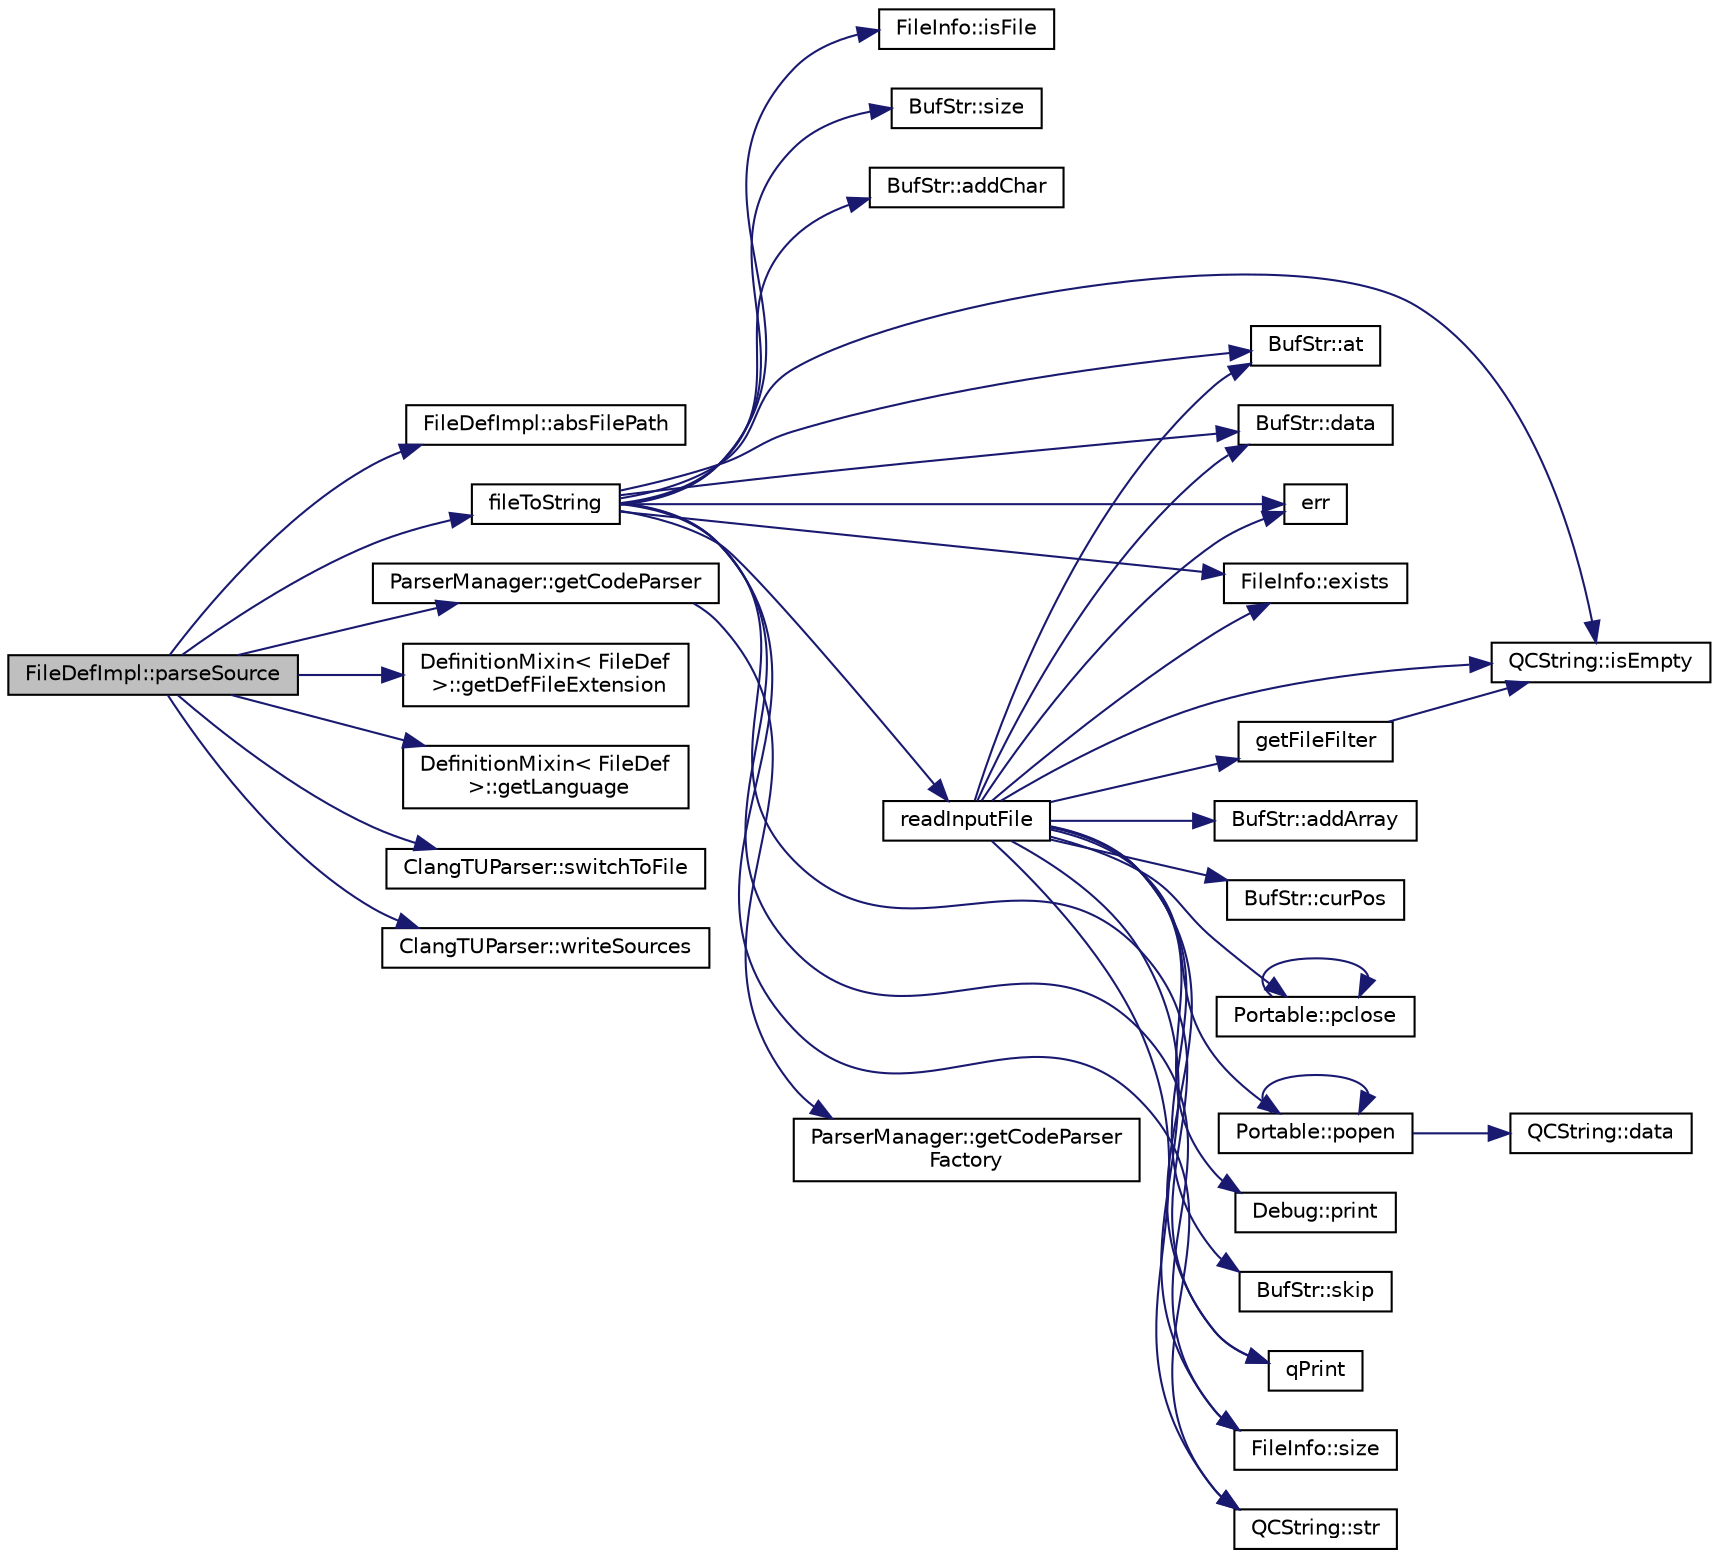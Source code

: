 digraph "FileDefImpl::parseSource"
{
 // LATEX_PDF_SIZE
  edge [fontname="Helvetica",fontsize="10",labelfontname="Helvetica",labelfontsize="10"];
  node [fontname="Helvetica",fontsize="10",shape=record];
  rankdir="LR";
  Node1 [label="FileDefImpl::parseSource",height=0.2,width=0.4,color="black", fillcolor="grey75", style="filled", fontcolor="black",tooltip=" "];
  Node1 -> Node2 [color="midnightblue",fontsize="10",style="solid",fontname="Helvetica"];
  Node2 [label="FileDefImpl::absFilePath",height=0.2,width=0.4,color="black", fillcolor="white", style="filled",URL="$classFileDefImpl.html#a6270f349b4f37f2106838ef9e463acb0",tooltip=" "];
  Node1 -> Node3 [color="midnightblue",fontsize="10",style="solid",fontname="Helvetica"];
  Node3 [label="fileToString",height=0.2,width=0.4,color="black", fillcolor="white", style="filled",URL="$util_8cpp.html#a71d0079fa5936a41b6ff2d1ca5eb5480",tooltip=" "];
  Node3 -> Node4 [color="midnightblue",fontsize="10",style="solid",fontname="Helvetica"];
  Node4 [label="BufStr::addChar",height=0.2,width=0.4,color="black", fillcolor="white", style="filled",URL="$classBufStr.html#a36ec062edea86b33b794eeab37f32b1c",tooltip=" "];
  Node3 -> Node5 [color="midnightblue",fontsize="10",style="solid",fontname="Helvetica"];
  Node5 [label="BufStr::at",height=0.2,width=0.4,color="black", fillcolor="white", style="filled",URL="$classBufStr.html#a9e4d9a1bd1d8f92d3994aff224ebaaf8",tooltip=" "];
  Node3 -> Node6 [color="midnightblue",fontsize="10",style="solid",fontname="Helvetica"];
  Node6 [label="BufStr::data",height=0.2,width=0.4,color="black", fillcolor="white", style="filled",URL="$classBufStr.html#a38f1315046acdef23cab4dc53c6eda2b",tooltip=" "];
  Node3 -> Node7 [color="midnightblue",fontsize="10",style="solid",fontname="Helvetica"];
  Node7 [label="err",height=0.2,width=0.4,color="black", fillcolor="white", style="filled",URL="$message_8cpp.html#aede5746344fdce99647541101eaa7f06",tooltip=" "];
  Node3 -> Node8 [color="midnightblue",fontsize="10",style="solid",fontname="Helvetica"];
  Node8 [label="FileInfo::exists",height=0.2,width=0.4,color="black", fillcolor="white", style="filled",URL="$classFileInfo.html#a47d49db8cb8797153885c4d5b7b0911f",tooltip=" "];
  Node3 -> Node9 [color="midnightblue",fontsize="10",style="solid",fontname="Helvetica"];
  Node9 [label="QCString::isEmpty",height=0.2,width=0.4,color="black", fillcolor="white", style="filled",URL="$classQCString.html#a621c4090d69ad7d05ef8e5234376c3d8",tooltip=" "];
  Node3 -> Node10 [color="midnightblue",fontsize="10",style="solid",fontname="Helvetica"];
  Node10 [label="FileInfo::isFile",height=0.2,width=0.4,color="black", fillcolor="white", style="filled",URL="$classFileInfo.html#ab7840bb4fca4b3d9938c1b3f0e1352ef",tooltip=" "];
  Node3 -> Node11 [color="midnightblue",fontsize="10",style="solid",fontname="Helvetica"];
  Node11 [label="qPrint",height=0.2,width=0.4,color="black", fillcolor="white", style="filled",URL="$qcstring_8h.html#a9851ebb5ae2f65b4d2b1d08421edbfd2",tooltip=" "];
  Node3 -> Node12 [color="midnightblue",fontsize="10",style="solid",fontname="Helvetica"];
  Node12 [label="readInputFile",height=0.2,width=0.4,color="black", fillcolor="white", style="filled",URL="$util_8cpp.html#a072282000f8267019c6fa91b63b359c9",tooltip="read a file name fileName and optionally filter and transcode it"];
  Node12 -> Node13 [color="midnightblue",fontsize="10",style="solid",fontname="Helvetica"];
  Node13 [label="BufStr::addArray",height=0.2,width=0.4,color="black", fillcolor="white", style="filled",URL="$classBufStr.html#a1b51ff3c6cd8c69cd32992570ef109d4",tooltip=" "];
  Node12 -> Node5 [color="midnightblue",fontsize="10",style="solid",fontname="Helvetica"];
  Node12 -> Node14 [color="midnightblue",fontsize="10",style="solid",fontname="Helvetica"];
  Node14 [label="BufStr::curPos",height=0.2,width=0.4,color="black", fillcolor="white", style="filled",URL="$classBufStr.html#a3d71cf69bfeaa8fa67bc3b85c41c3723",tooltip=" "];
  Node12 -> Node6 [color="midnightblue",fontsize="10",style="solid",fontname="Helvetica"];
  Node12 -> Node7 [color="midnightblue",fontsize="10",style="solid",fontname="Helvetica"];
  Node12 -> Node8 [color="midnightblue",fontsize="10",style="solid",fontname="Helvetica"];
  Node12 -> Node15 [color="midnightblue",fontsize="10",style="solid",fontname="Helvetica"];
  Node15 [label="getFileFilter",height=0.2,width=0.4,color="black", fillcolor="white", style="filled",URL="$util_8cpp.html#ad4426e053bb11589c58bd5c6828817e2",tooltip=" "];
  Node15 -> Node9 [color="midnightblue",fontsize="10",style="solid",fontname="Helvetica"];
  Node12 -> Node9 [color="midnightblue",fontsize="10",style="solid",fontname="Helvetica"];
  Node12 -> Node16 [color="midnightblue",fontsize="10",style="solid",fontname="Helvetica"];
  Node16 [label="Portable::pclose",height=0.2,width=0.4,color="black", fillcolor="white", style="filled",URL="$namespacePortable.html#a6cde8cab8c3dc3397ea5c6030fbf6e84",tooltip=" "];
  Node16 -> Node16 [color="midnightblue",fontsize="10",style="solid",fontname="Helvetica"];
  Node12 -> Node17 [color="midnightblue",fontsize="10",style="solid",fontname="Helvetica"];
  Node17 [label="Portable::popen",height=0.2,width=0.4,color="black", fillcolor="white", style="filled",URL="$namespacePortable.html#a15b92ac03be9e8f4d95d5e881342d83c",tooltip=" "];
  Node17 -> Node18 [color="midnightblue",fontsize="10",style="solid",fontname="Helvetica"];
  Node18 [label="QCString::data",height=0.2,width=0.4,color="black", fillcolor="white", style="filled",URL="$classQCString.html#ac3aa3ac1a1c36d3305eba22a2eb0d098",tooltip=" "];
  Node17 -> Node17 [color="midnightblue",fontsize="10",style="solid",fontname="Helvetica"];
  Node12 -> Node19 [color="midnightblue",fontsize="10",style="solid",fontname="Helvetica"];
  Node19 [label="Debug::print",height=0.2,width=0.4,color="black", fillcolor="white", style="filled",URL="$classDebug.html#a5d86ffebf96f9f75b6c957db5f831da3",tooltip=" "];
  Node12 -> Node11 [color="midnightblue",fontsize="10",style="solid",fontname="Helvetica"];
  Node12 -> Node20 [color="midnightblue",fontsize="10",style="solid",fontname="Helvetica"];
  Node20 [label="FileInfo::size",height=0.2,width=0.4,color="black", fillcolor="white", style="filled",URL="$classFileInfo.html#a5b5da50c67491de7a7e96ee10ccb9b1a",tooltip=" "];
  Node12 -> Node21 [color="midnightblue",fontsize="10",style="solid",fontname="Helvetica"];
  Node21 [label="BufStr::skip",height=0.2,width=0.4,color="black", fillcolor="white", style="filled",URL="$classBufStr.html#af3a94f59f1f7326281202943ed631518",tooltip=" "];
  Node12 -> Node22 [color="midnightblue",fontsize="10",style="solid",fontname="Helvetica"];
  Node22 [label="QCString::str",height=0.2,width=0.4,color="black", fillcolor="white", style="filled",URL="$classQCString.html#a9824b07232eea418ab3b3e7dc3178eec",tooltip=" "];
  Node3 -> Node23 [color="midnightblue",fontsize="10",style="solid",fontname="Helvetica"];
  Node23 [label="BufStr::size",height=0.2,width=0.4,color="black", fillcolor="white", style="filled",URL="$classBufStr.html#a05a5b09aa190249aaa59b5ddcf0bddc6",tooltip=" "];
  Node3 -> Node20 [color="midnightblue",fontsize="10",style="solid",fontname="Helvetica"];
  Node3 -> Node22 [color="midnightblue",fontsize="10",style="solid",fontname="Helvetica"];
  Node1 -> Node24 [color="midnightblue",fontsize="10",style="solid",fontname="Helvetica"];
  Node24 [label="ParserManager::getCodeParser",height=0.2,width=0.4,color="black", fillcolor="white", style="filled",URL="$classParserManager.html#a691952e0c5c944e83d4a6e88117471a6",tooltip=" "];
  Node24 -> Node25 [color="midnightblue",fontsize="10",style="solid",fontname="Helvetica"];
  Node25 [label="ParserManager::getCodeParser\lFactory",height=0.2,width=0.4,color="black", fillcolor="white", style="filled",URL="$classParserManager.html#a8f767ea4b80602eec90e5fa4a5c2b008",tooltip=" "];
  Node1 -> Node26 [color="midnightblue",fontsize="10",style="solid",fontname="Helvetica"];
  Node26 [label="DefinitionMixin\< FileDef\l \>::getDefFileExtension",height=0.2,width=0.4,color="black", fillcolor="white", style="filled",URL="$classDefinitionMixin.html#a5eeae5afe4997b4693c6f31849871538",tooltip=" "];
  Node1 -> Node27 [color="midnightblue",fontsize="10",style="solid",fontname="Helvetica"];
  Node27 [label="DefinitionMixin\< FileDef\l \>::getLanguage",height=0.2,width=0.4,color="black", fillcolor="white", style="filled",URL="$classDefinitionMixin.html#a2ec39daf3ce8b2fcbeb38da43e840397",tooltip=" "];
  Node1 -> Node28 [color="midnightblue",fontsize="10",style="solid",fontname="Helvetica"];
  Node28 [label="ClangTUParser::switchToFile",height=0.2,width=0.4,color="black", fillcolor="white", style="filled",URL="$classClangTUParser.html#a6cc2a92490b9356caccec16a1691d6f6",tooltip=" "];
  Node1 -> Node29 [color="midnightblue",fontsize="10",style="solid",fontname="Helvetica"];
  Node29 [label="ClangTUParser::writeSources",height=0.2,width=0.4,color="black", fillcolor="white", style="filled",URL="$classClangTUParser.html#a2ad9346acb0e075b32e697f21574155e",tooltip=" "];
}
